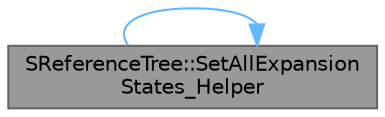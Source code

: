 digraph "SReferenceTree::SetAllExpansionStates_Helper"
{
 // INTERACTIVE_SVG=YES
 // LATEX_PDF_SIZE
  bgcolor="transparent";
  edge [fontname=Helvetica,fontsize=10,labelfontname=Helvetica,labelfontsize=10];
  node [fontname=Helvetica,fontsize=10,shape=box,height=0.2,width=0.4];
  rankdir="LR";
  Node1 [id="Node000001",label="SReferenceTree::SetAllExpansion\lStates_Helper",height=0.2,width=0.4,color="gray40", fillcolor="grey60", style="filled", fontcolor="black",tooltip="Helper function for recursion to set expansions states for every item in the tree."];
  Node1 -> Node1 [id="edge1_Node000001_Node000001",color="steelblue1",style="solid",tooltip=" "];
}
